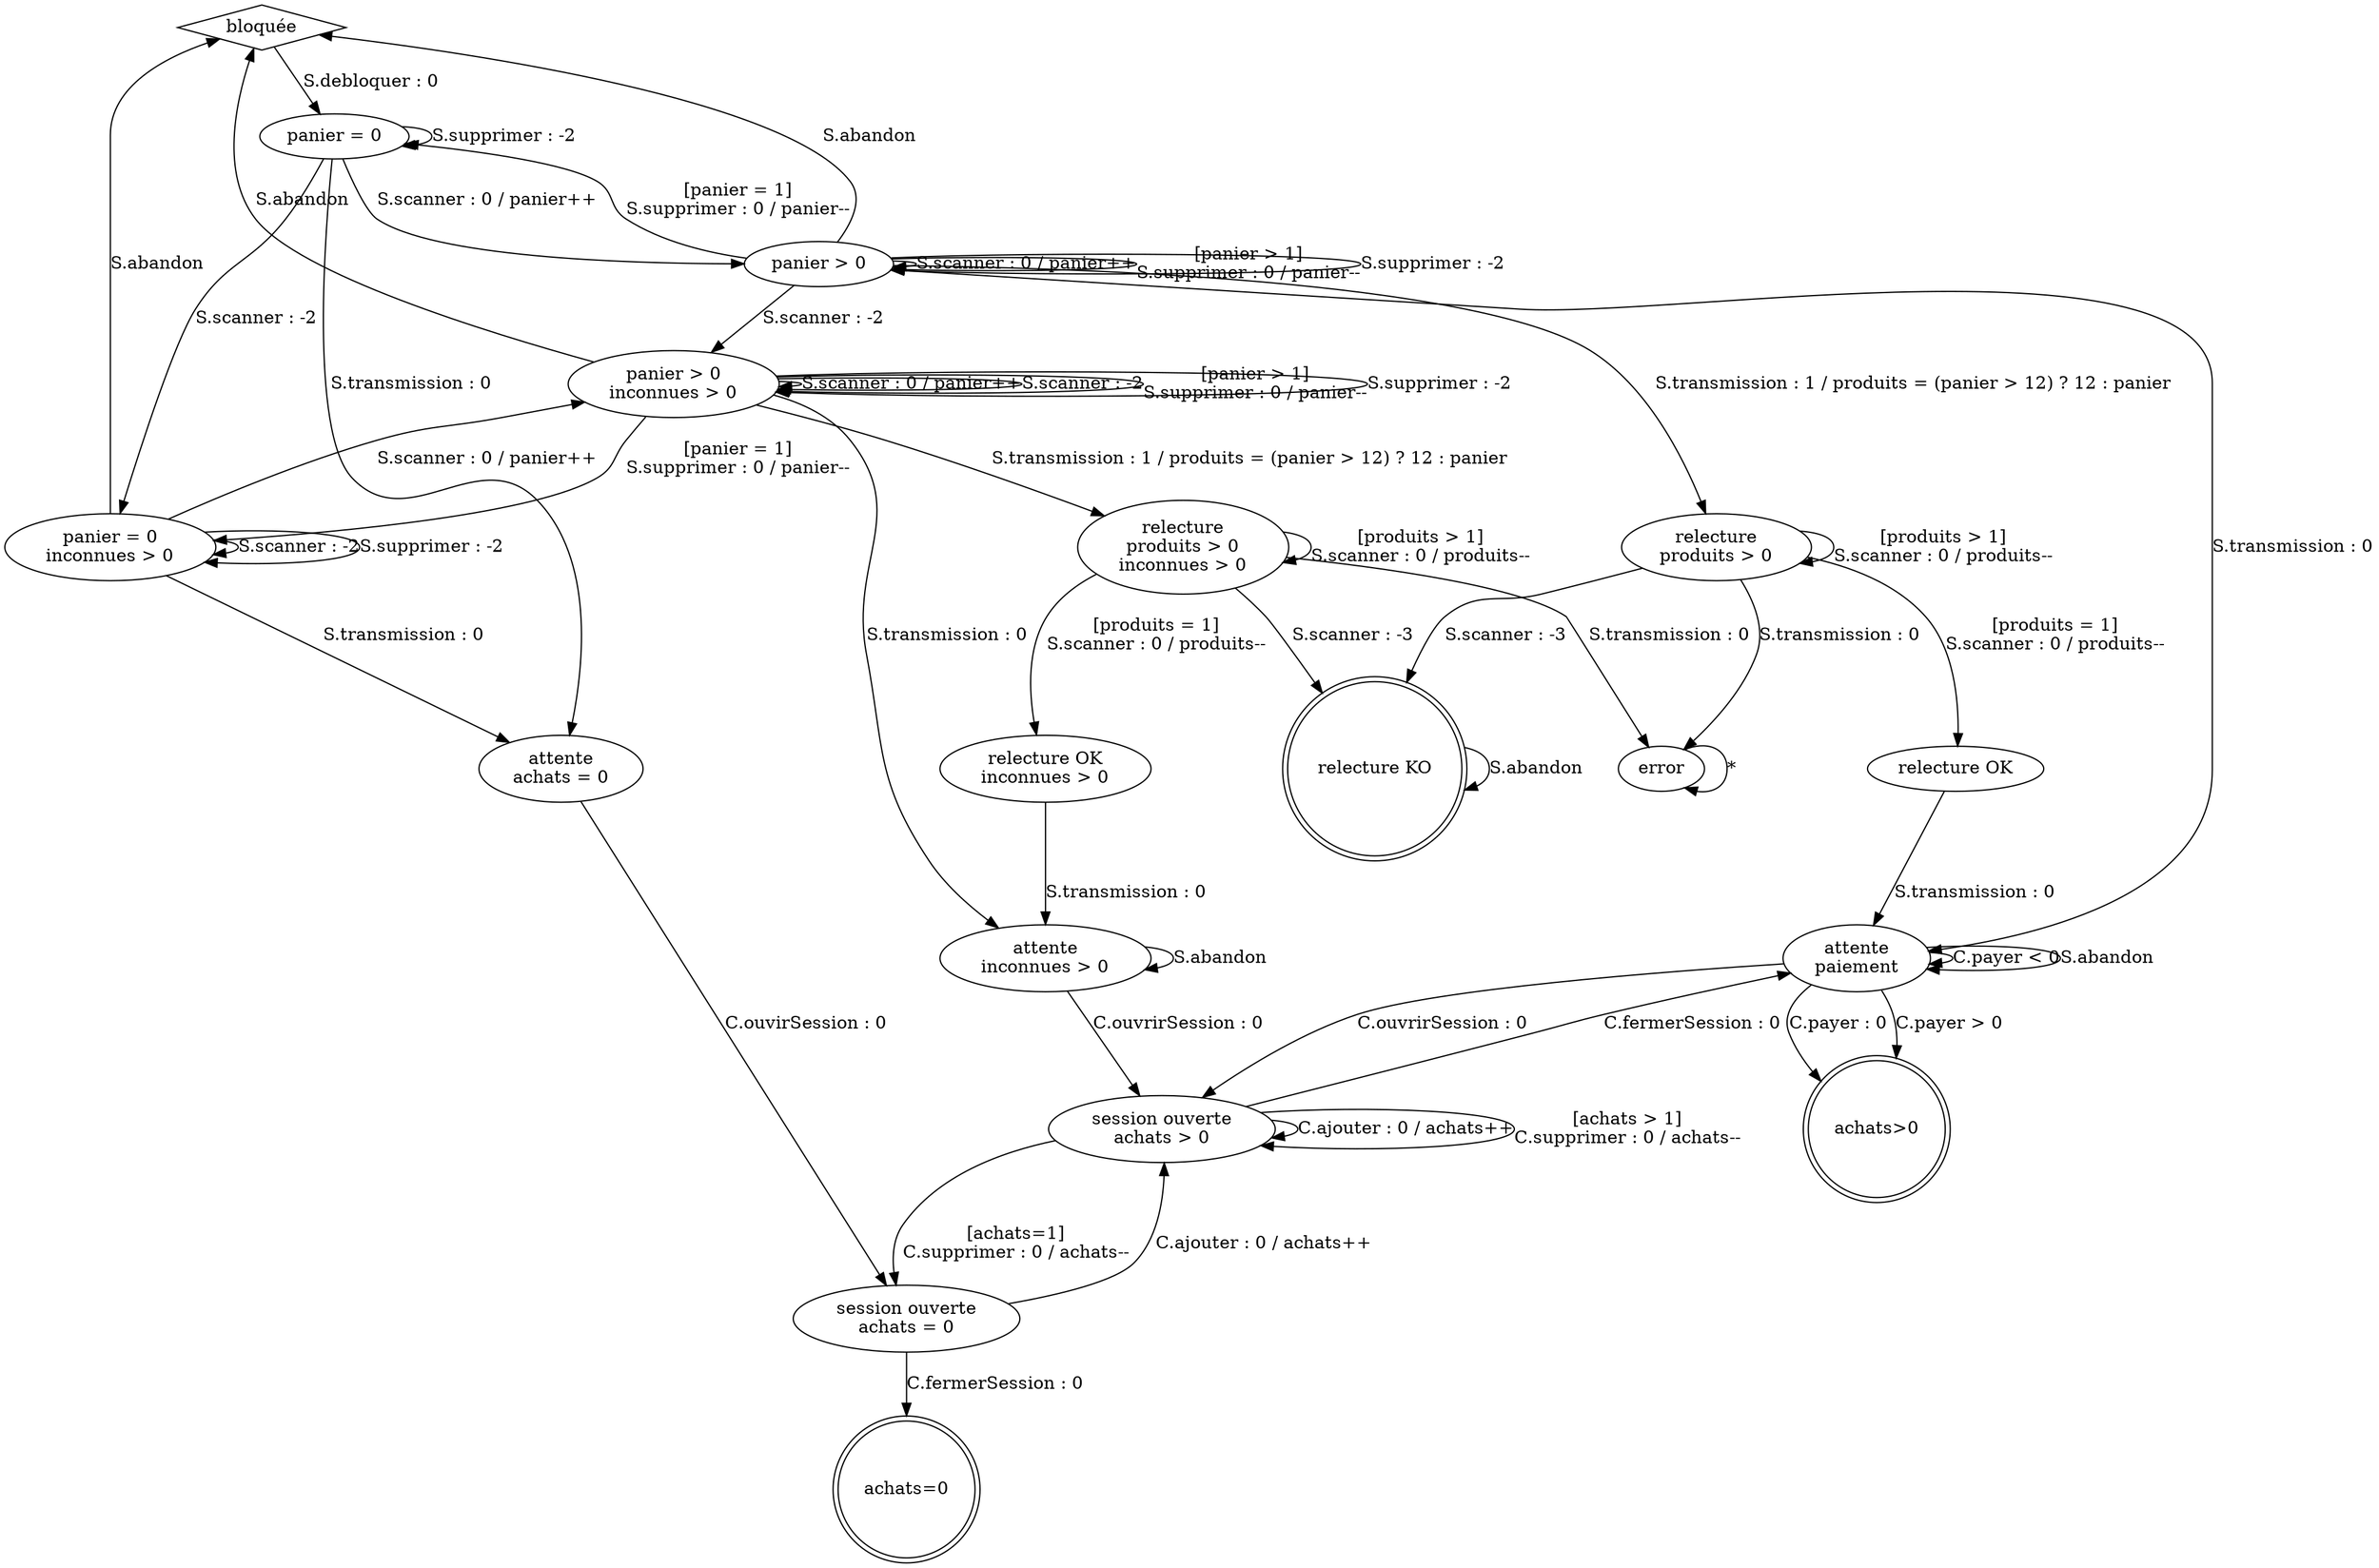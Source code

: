 digraph G {
0 -> 1 [label = "S.debloquer : 0"];
1 -> 2 [label = "S.scanner : 0 / panier++"];
1 -> 3 [label = "S.scanner : -2"];
1 -> 5 [label = "S.transmission : 0"];
2 -> 0 [label = "S.abandon"];
2 -> 1 [label = "[panier = 1]\nS.supprimer : 0 / panier--"];
2 -> 2 [label = "S.scanner : 0 / panier++"];
2 -> 2 [label = "[panier > 1]\nS.supprimer : 0 / panier--"];
2 -> 4 [label = "S.scanner : -2"];
2 -> 9 [label = "S.transmission : 0"];
2 -> 12 [label = "S.transmission : 1 / produits = (panier > 12) ? 12 : panier"];
3 -> 0 [label = "S.abandon"]; 
3 -> 4 [label = "S.scanner : 0 / panier++"];
3 -> 5 [label = "S.transmission : 0"];
4 -> 0 [label = "S.abandon"];
4 -> 3 [label = "[panier = 1]\nS.supprimer : 0 / panier--"];
4 -> 4 [label = "S.scanner : 0 / panier++"];
4 -> 4 [label = "S.scanner : -2"];
4 -> 4 [label = "[panier > 1]\nS.supprimer : 0 / panier--"];
4 -> 11 [label = "S.transmission : 0"];
4 -> 15 [label = "S.transmission : 1 / produits = (panier > 12) ? 12 : panier"];
5 -> 6 [label = "C.ouvirSession : 0"];
6 -> 7 [label = "C.ajouter : 0 / achats++"];
6 -> 8 [label = "C.fermerSession : 0"];
7 -> 6 [label = "[achats=1]\nC.supprimer : 0 / achats--"];
7 -> 7 [label = "C.ajouter : 0 / achats++"];
7 -> 7 [label = "[achats > 1]\nC.supprimer : 0 / achats--"];
7 -> 9 [label = "C.fermerSession : 0"];
9 -> 7 [label= "C.ouvrirSession : 0"];
9 -> 9 [label = "C.payer < 0"];
9 -> 10 [label = "C.payer > 0"];
11 -> 7 [label = "C.ouvrirSession : 0"];
12 -> 12 [label = "[produits > 1]\nS.scanner : 0 / produits--"];
12 -> 13 [label = "S.scanner : -3"];
12 -> 14 [label = "[produits = 1]\nS.scanner : 0 / produits--"];
14 -> 9 [label = "S.transmission : 0"];
15 -> 13 [label = "S.scanner : -3"];
15 -> 15 [label = "[produits > 1]\nS.scanner : 0 / produits--"];
15 -> 16 [label = "[produits = 1]\nS.scanner : 0 / produits--"];
16 -> 11 [label = "S.transmission : 0"];

9 -> 9 [label = "S.abandon"];
11 -> 11 [label = "S.abandon"];
3 -> 3 [label = "S.scanner : -2"];
15 -> 17 [label ="S.transmission : 0"];
17 [label="error"];
17 -> 17 [label = "*"];
3 -> 3 [label = "S.supprimer : -2"];
12 -> 17 [label ="S.transmission : 0"];
2 -> 2 [label = "S.supprimer : -2"];
4 -> 4 [label = "S.supprimer : -2"];
13 -> 13 [label = "S.abandon"];
1 -> 1 [label = "S.supprimer : -2"];
9 -> 10 [label = "C.payer : 0"];


0 [label="bloquée",shape=diamond];
1 [label="panier = 0"];
2 [label="panier > 0"];
3 [label="panier = 0\ninconnues > 0"];
4 [label="panier > 0\ninconnues > 0"];
5 [label="attente\nachats = 0"];
6 [label="session ouverte\nachats = 0"];
7 [label="session ouverte\nachats > 0"];
8 [label="achats=0",shape=doublecircle];
9 [label="attente\npaiement"];
10 [label="achats>0",shape=doublecircle];
11 [label="attente\ninconnues > 0"];
12 [label="relecture\nproduits > 0"];
13 [label="relecture KO",shape=doublecircle];
14 [label="relecture OK"];
15 [label="relecture\nproduits > 0\ninconnues > 0"];
16 [label="relecture OK\ninconnues > 0"];
}
